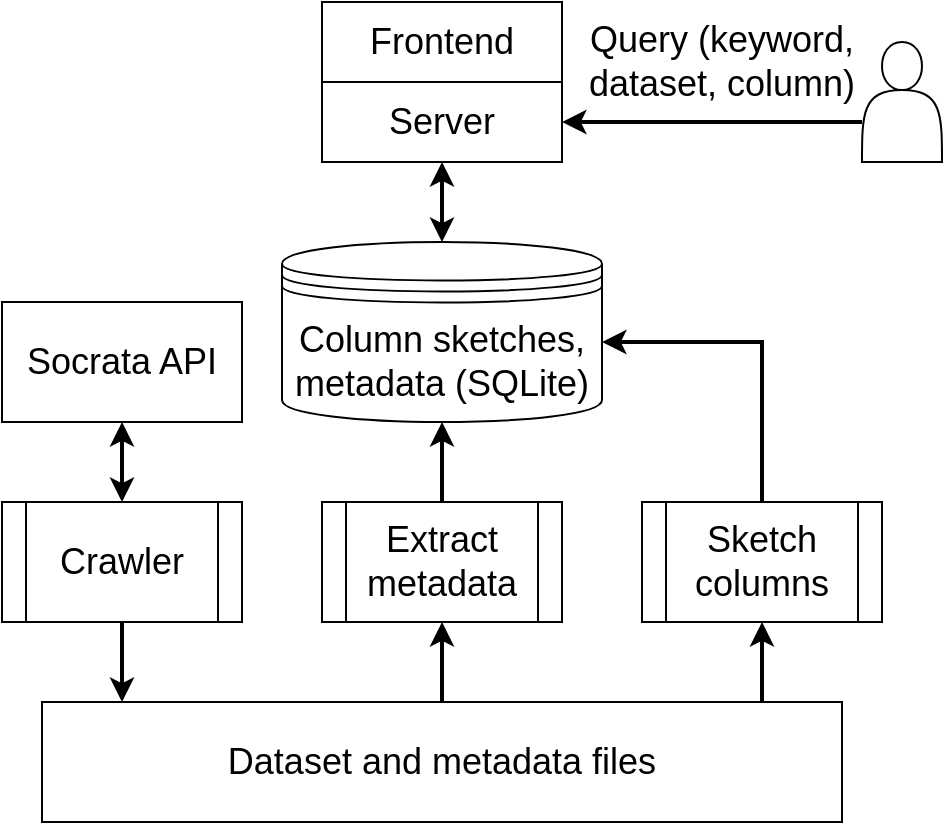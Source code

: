 <mxfile version="13.6.4"><diagram id="pp6cemxfJ5mlNAghEwEy" name="Page-1"><mxGraphModel dx="1182" dy="653" grid="1" gridSize="10" guides="1" tooltips="1" connect="1" arrows="1" fold="1" page="1" pageScale="1" pageWidth="850" pageHeight="1100" math="0" shadow="0"><root><mxCell id="0"/><mxCell id="1" parent="0"/><mxCell id="MZviadkPk8beklF82oXp-6" value="" style="endArrow=classic;startArrow=classic;html=1;strokeWidth=2;exitX=0.5;exitY=0;exitDx=0;exitDy=0;entryX=0.5;entryY=1;entryDx=0;entryDy=0;" edge="1" parent="1" source="MZviadkPk8beklF82oXp-30" target="MZviadkPk8beklF82oXp-3"><mxGeometry width="50" height="50" relative="1" as="geometry"><mxPoint x="400" y="300" as="sourcePoint"/><mxPoint x="400" y="260" as="targetPoint"/></mxGeometry></mxCell><mxCell id="MZviadkPk8beklF82oXp-8" value="&lt;font style=&quot;font-size: 18px&quot;&gt;Dataset and metadata files&lt;br&gt;&lt;/font&gt;" style="rounded=0;whiteSpace=wrap;html=1;" vertex="1" parent="1"><mxGeometry x="200" y="540" width="400" height="60" as="geometry"/></mxCell><mxCell id="MZviadkPk8beklF82oXp-10" value="" style="shape=actor;whiteSpace=wrap;html=1;" vertex="1" parent="1"><mxGeometry x="610" y="210" width="40" height="60" as="geometry"/></mxCell><mxCell id="MZviadkPk8beklF82oXp-15" value="" style="endArrow=none;startArrow=classic;html=1;strokeWidth=2;exitX=1;exitY=0.5;exitDx=0;exitDy=0;endFill=0;" edge="1" parent="1"><mxGeometry width="50" height="50" relative="1" as="geometry"><mxPoint x="460" y="250" as="sourcePoint"/><mxPoint x="610" y="250" as="targetPoint"/></mxGeometry></mxCell><mxCell id="MZviadkPk8beklF82oXp-17" value="&lt;font style=&quot;font-size: 18px&quot;&gt;Query (keyword, dataset, column)&lt;br&gt;&lt;/font&gt;" style="text;html=1;strokeColor=none;fillColor=none;align=center;verticalAlign=middle;whiteSpace=wrap;rounded=0;" vertex="1" parent="1"><mxGeometry x="460" y="200" width="160" height="40" as="geometry"/></mxCell><mxCell id="MZviadkPk8beklF82oXp-49" style="edgeStyle=orthogonalEdgeStyle;rounded=0;orthogonalLoop=1;jettySize=auto;html=1;exitX=0.5;exitY=1;exitDx=0;exitDy=0;startArrow=none;startFill=0;endArrow=classic;endFill=1;strokeWidth=2;entryX=0.1;entryY=0;entryDx=0;entryDy=0;entryPerimeter=0;" edge="1" parent="1" source="MZviadkPk8beklF82oXp-18" target="MZviadkPk8beklF82oXp-8"><mxGeometry relative="1" as="geometry"><mxPoint x="240" y="530" as="targetPoint"/></mxGeometry></mxCell><mxCell id="MZviadkPk8beklF82oXp-18" value="&lt;font style=&quot;font-size: 18px&quot;&gt;Crawler&lt;/font&gt;" style="shape=process;whiteSpace=wrap;html=1;backgroundOutline=1;" vertex="1" parent="1"><mxGeometry x="180" y="440" width="120" height="60" as="geometry"/></mxCell><mxCell id="MZviadkPk8beklF82oXp-24" style="edgeStyle=orthogonalEdgeStyle;rounded=0;orthogonalLoop=1;jettySize=auto;html=1;exitX=0.5;exitY=1;exitDx=0;exitDy=0;entryX=0.5;entryY=0;entryDx=0;entryDy=0;startArrow=classic;startFill=1;strokeWidth=2;endArrow=none;endFill=0;" edge="1" parent="1" source="MZviadkPk8beklF82oXp-20" target="MZviadkPk8beklF82oXp-8"><mxGeometry relative="1" as="geometry"/></mxCell><mxCell id="MZviadkPk8beklF82oXp-20" value="&lt;font style=&quot;font-size: 18px&quot;&gt;Extract metadata&lt;br&gt;&lt;/font&gt;" style="shape=process;whiteSpace=wrap;html=1;backgroundOutline=1;" vertex="1" parent="1"><mxGeometry x="340" y="440" width="120" height="60" as="geometry"/></mxCell><mxCell id="MZviadkPk8beklF82oXp-29" style="edgeStyle=orthogonalEdgeStyle;rounded=0;orthogonalLoop=1;jettySize=auto;html=1;startArrow=none;startFill=0;endArrow=classic;endFill=1;strokeWidth=2;exitX=0.5;exitY=0;exitDx=0;exitDy=0;" edge="1" parent="1" source="MZviadkPk8beklF82oXp-21" target="MZviadkPk8beklF82oXp-30"><mxGeometry relative="1" as="geometry"><mxPoint x="620" y="440" as="sourcePoint"/><mxPoint x="484" y="360" as="targetPoint"/><Array as="points"><mxPoint x="560" y="360"/></Array></mxGeometry></mxCell><mxCell id="MZviadkPk8beklF82oXp-47" style="edgeStyle=orthogonalEdgeStyle;rounded=0;orthogonalLoop=1;jettySize=auto;html=1;exitX=0.5;exitY=1;exitDx=0;exitDy=0;entryX=0.9;entryY=0;entryDx=0;entryDy=0;entryPerimeter=0;startArrow=classic;startFill=1;endArrow=none;endFill=0;strokeWidth=2;" edge="1" parent="1" source="MZviadkPk8beklF82oXp-21" target="MZviadkPk8beklF82oXp-8"><mxGeometry relative="1" as="geometry"/></mxCell><mxCell id="MZviadkPk8beklF82oXp-21" value="&lt;font style=&quot;font-size: 18px&quot;&gt;Sketch columns&lt;br&gt;&lt;/font&gt;" style="shape=process;whiteSpace=wrap;html=1;backgroundOutline=1;" vertex="1" parent="1"><mxGeometry x="500" y="440" width="120" height="60" as="geometry"/></mxCell><mxCell id="MZviadkPk8beklF82oXp-50" style="edgeStyle=orthogonalEdgeStyle;rounded=0;orthogonalLoop=1;jettySize=auto;html=1;exitX=0.5;exitY=1;exitDx=0;exitDy=0;entryX=0.5;entryY=0;entryDx=0;entryDy=0;startArrow=classic;startFill=1;endArrow=none;endFill=0;strokeWidth=2;" edge="1" parent="1" source="MZviadkPk8beklF82oXp-30" target="MZviadkPk8beklF82oXp-20"><mxGeometry relative="1" as="geometry"/></mxCell><mxCell id="MZviadkPk8beklF82oXp-30" value="&lt;div&gt;&lt;font style=&quot;font-size: 18px&quot;&gt;Column sketches, metadata (SQLite)&lt;/font&gt;&lt;/div&gt;" style="shape=datastore;whiteSpace=wrap;html=1;" vertex="1" parent="1"><mxGeometry x="320" y="310" width="160" height="90" as="geometry"/></mxCell><mxCell id="MZviadkPk8beklF82oXp-33" value="" style="group" vertex="1" connectable="0" parent="1"><mxGeometry x="340" y="190" width="120" height="80" as="geometry"/></mxCell><mxCell id="MZviadkPk8beklF82oXp-13" value="&lt;font style=&quot;font-size: 18px&quot;&gt;Frontend&lt;/font&gt;" style="rounded=0;whiteSpace=wrap;html=1;" vertex="1" parent="MZviadkPk8beklF82oXp-33"><mxGeometry width="120" height="40" as="geometry"/></mxCell><mxCell id="MZviadkPk8beklF82oXp-3" value="&lt;font style=&quot;font-size: 18px&quot;&gt;Server&lt;/font&gt;" style="rounded=0;whiteSpace=wrap;html=1;" vertex="1" parent="MZviadkPk8beklF82oXp-33"><mxGeometry y="40" width="120" height="40" as="geometry"/></mxCell><mxCell id="MZviadkPk8beklF82oXp-34" style="edgeStyle=orthogonalEdgeStyle;rounded=0;orthogonalLoop=1;jettySize=auto;html=1;entryX=0.5;entryY=0;entryDx=0;entryDy=0;strokeWidth=2;startArrow=classic;startFill=1;exitX=0.5;exitY=1;exitDx=0;exitDy=0;" edge="1" parent="1" source="MZviadkPk8beklF82oXp-35" target="MZviadkPk8beklF82oXp-18"><mxGeometry relative="1" as="geometry"><mxPoint x="180" y="490" as="sourcePoint"/><mxPoint x="180" y="439" as="targetPoint"/></mxGeometry></mxCell><mxCell id="MZviadkPk8beklF82oXp-35" value="&lt;font style=&quot;font-size: 18px&quot;&gt;Socrata API&lt;br&gt;&lt;/font&gt;" style="rounded=0;whiteSpace=wrap;html=1;strokeWidth=1;" vertex="1" parent="1"><mxGeometry x="180" y="340" width="120" height="60" as="geometry"/></mxCell></root></mxGraphModel></diagram></mxfile>